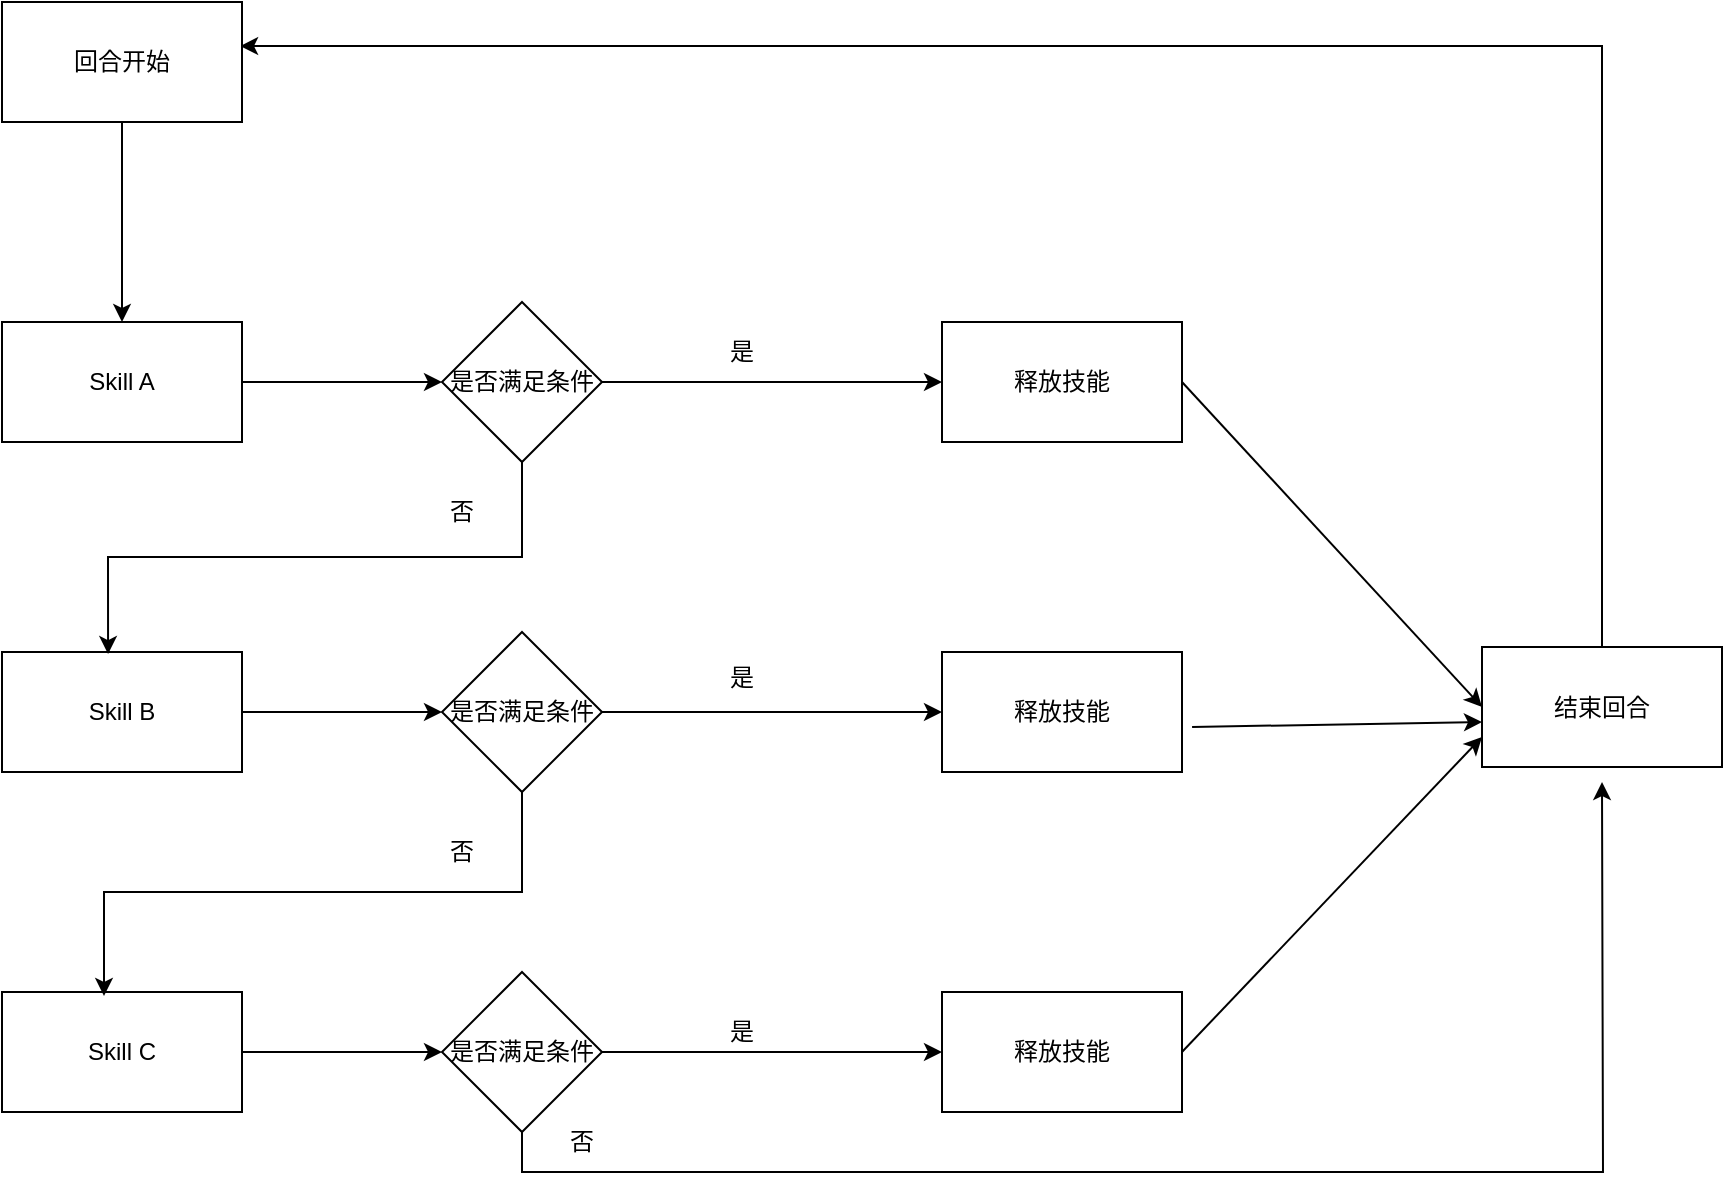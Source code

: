 <mxfile version="15.7.3" type="github" pages="2">
  <diagram id="HDeGJqnGRsr33dESraxP" name="Page-1">
    <mxGraphModel dx="1422" dy="794" grid="1" gridSize="10" guides="1" tooltips="1" connect="1" arrows="1" fold="1" page="1" pageScale="1" pageWidth="1169" pageHeight="1654" math="0" shadow="0">
      <root>
        <mxCell id="0" />
        <mxCell id="1" parent="0" />
        <mxCell id="1wso5RnG8KKqZ7zfT6vR-1" style="edgeStyle=orthogonalEdgeStyle;rounded=0;orthogonalLoop=1;jettySize=auto;html=1;exitX=1;exitY=0.5;exitDx=0;exitDy=0;entryX=0;entryY=0.5;entryDx=0;entryDy=0;" edge="1" parent="1" source="xBMI49Hp1zJtmZa3j3eM-1" target="xBMI49Hp1zJtmZa3j3eM-43">
          <mxGeometry relative="1" as="geometry" />
        </mxCell>
        <mxCell id="xBMI49Hp1zJtmZa3j3eM-1" value="Skill A" style="rounded=0;whiteSpace=wrap;html=1;" parent="1" vertex="1">
          <mxGeometry x="150" y="230" width="120" height="60" as="geometry" />
        </mxCell>
        <mxCell id="1wso5RnG8KKqZ7zfT6vR-3" style="edgeStyle=orthogonalEdgeStyle;rounded=0;orthogonalLoop=1;jettySize=auto;html=1;exitX=1;exitY=0.5;exitDx=0;exitDy=0;entryX=0;entryY=0.5;entryDx=0;entryDy=0;" edge="1" parent="1" source="xBMI49Hp1zJtmZa3j3eM-2" target="xBMI49Hp1zJtmZa3j3eM-46">
          <mxGeometry relative="1" as="geometry" />
        </mxCell>
        <mxCell id="xBMI49Hp1zJtmZa3j3eM-2" value="Skill B" style="rounded=0;whiteSpace=wrap;html=1;" parent="1" vertex="1">
          <mxGeometry x="150" y="395" width="120" height="60" as="geometry" />
        </mxCell>
        <mxCell id="1wso5RnG8KKqZ7zfT6vR-5" style="edgeStyle=orthogonalEdgeStyle;rounded=0;orthogonalLoop=1;jettySize=auto;html=1;exitX=1;exitY=0.5;exitDx=0;exitDy=0;" edge="1" parent="1" source="xBMI49Hp1zJtmZa3j3eM-3" target="xBMI49Hp1zJtmZa3j3eM-53">
          <mxGeometry relative="1" as="geometry" />
        </mxCell>
        <mxCell id="xBMI49Hp1zJtmZa3j3eM-3" value="Skill C" style="rounded=0;whiteSpace=wrap;html=1;" parent="1" vertex="1">
          <mxGeometry x="150" y="565" width="120" height="60" as="geometry" />
        </mxCell>
        <mxCell id="xBMI49Hp1zJtmZa3j3eM-20" value="释放技能" style="rounded=0;whiteSpace=wrap;html=1;" parent="1" vertex="1">
          <mxGeometry x="620" y="230" width="120" height="60" as="geometry" />
        </mxCell>
        <mxCell id="xBMI49Hp1zJtmZa3j3eM-26" value="释放技能" style="rounded=0;whiteSpace=wrap;html=1;" parent="1" vertex="1">
          <mxGeometry x="620" y="395" width="120" height="60" as="geometry" />
        </mxCell>
        <mxCell id="xBMI49Hp1zJtmZa3j3eM-29" value="释放技能" style="rounded=0;whiteSpace=wrap;html=1;" parent="1" vertex="1">
          <mxGeometry x="620" y="565" width="120" height="60" as="geometry" />
        </mxCell>
        <mxCell id="xBMI49Hp1zJtmZa3j3eM-39" style="edgeStyle=orthogonalEdgeStyle;rounded=0;orthogonalLoop=1;jettySize=auto;html=1;exitX=0.5;exitY=0;exitDx=0;exitDy=0;entryX=0.992;entryY=0.367;entryDx=0;entryDy=0;entryPerimeter=0;" parent="1" source="xBMI49Hp1zJtmZa3j3eM-30" target="xBMI49Hp1zJtmZa3j3eM-35" edge="1">
          <mxGeometry relative="1" as="geometry" />
        </mxCell>
        <mxCell id="xBMI49Hp1zJtmZa3j3eM-30" value="结束回合" style="rounded=0;whiteSpace=wrap;html=1;" parent="1" vertex="1">
          <mxGeometry x="890" y="392.5" width="120" height="60" as="geometry" />
        </mxCell>
        <mxCell id="xBMI49Hp1zJtmZa3j3eM-31" value="" style="endArrow=classic;html=1;rounded=0;entryX=0;entryY=0.5;entryDx=0;entryDy=0;" parent="1" target="xBMI49Hp1zJtmZa3j3eM-30" edge="1">
          <mxGeometry width="50" height="50" relative="1" as="geometry">
            <mxPoint x="740" y="260" as="sourcePoint" />
            <mxPoint x="790" y="210" as="targetPoint" />
          </mxGeometry>
        </mxCell>
        <mxCell id="xBMI49Hp1zJtmZa3j3eM-32" value="" style="endArrow=classic;html=1;rounded=0;exitX=1.042;exitY=0.625;exitDx=0;exitDy=0;exitPerimeter=0;" parent="1" source="xBMI49Hp1zJtmZa3j3eM-26" edge="1">
          <mxGeometry width="50" height="50" relative="1" as="geometry">
            <mxPoint x="720" y="320" as="sourcePoint" />
            <mxPoint x="890" y="430" as="targetPoint" />
          </mxGeometry>
        </mxCell>
        <mxCell id="xBMI49Hp1zJtmZa3j3eM-34" value="" style="endArrow=classic;html=1;rounded=0;exitX=1;exitY=0.5;exitDx=0;exitDy=0;entryX=0;entryY=0.75;entryDx=0;entryDy=0;" parent="1" source="xBMI49Hp1zJtmZa3j3eM-29" target="xBMI49Hp1zJtmZa3j3eM-30" edge="1">
          <mxGeometry width="50" height="50" relative="1" as="geometry">
            <mxPoint x="750" y="610" as="sourcePoint" />
            <mxPoint x="800" y="560" as="targetPoint" />
          </mxGeometry>
        </mxCell>
        <mxCell id="xBMI49Hp1zJtmZa3j3eM-36" style="edgeStyle=orthogonalEdgeStyle;rounded=0;orthogonalLoop=1;jettySize=auto;html=1;exitX=0.5;exitY=1;exitDx=0;exitDy=0;" parent="1" source="xBMI49Hp1zJtmZa3j3eM-35" target="xBMI49Hp1zJtmZa3j3eM-1" edge="1">
          <mxGeometry relative="1" as="geometry" />
        </mxCell>
        <mxCell id="xBMI49Hp1zJtmZa3j3eM-35" value="回合开始" style="rounded=0;whiteSpace=wrap;html=1;" parent="1" vertex="1">
          <mxGeometry x="150" y="70" width="120" height="60" as="geometry" />
        </mxCell>
        <mxCell id="xBMI49Hp1zJtmZa3j3eM-45" style="edgeStyle=orthogonalEdgeStyle;rounded=0;orthogonalLoop=1;jettySize=auto;html=1;exitX=0.5;exitY=1;exitDx=0;exitDy=0;entryX=0.442;entryY=0.017;entryDx=0;entryDy=0;entryPerimeter=0;" parent="1" source="xBMI49Hp1zJtmZa3j3eM-43" target="xBMI49Hp1zJtmZa3j3eM-2" edge="1">
          <mxGeometry relative="1" as="geometry" />
        </mxCell>
        <mxCell id="1wso5RnG8KKqZ7zfT6vR-2" style="edgeStyle=orthogonalEdgeStyle;rounded=0;orthogonalLoop=1;jettySize=auto;html=1;exitX=1;exitY=0.5;exitDx=0;exitDy=0;entryX=0;entryY=0.5;entryDx=0;entryDy=0;" edge="1" parent="1" source="xBMI49Hp1zJtmZa3j3eM-43" target="xBMI49Hp1zJtmZa3j3eM-20">
          <mxGeometry relative="1" as="geometry" />
        </mxCell>
        <mxCell id="xBMI49Hp1zJtmZa3j3eM-43" value="是否满足条件" style="rhombus;whiteSpace=wrap;html=1;" parent="1" vertex="1">
          <mxGeometry x="370" y="220" width="80" height="80" as="geometry" />
        </mxCell>
        <mxCell id="xBMI49Hp1zJtmZa3j3eM-52" style="edgeStyle=orthogonalEdgeStyle;rounded=0;orthogonalLoop=1;jettySize=auto;html=1;exitX=0.5;exitY=1;exitDx=0;exitDy=0;entryX=0.425;entryY=0.033;entryDx=0;entryDy=0;entryPerimeter=0;" parent="1" source="xBMI49Hp1zJtmZa3j3eM-46" target="xBMI49Hp1zJtmZa3j3eM-3" edge="1">
          <mxGeometry relative="1" as="geometry" />
        </mxCell>
        <mxCell id="1wso5RnG8KKqZ7zfT6vR-4" style="edgeStyle=orthogonalEdgeStyle;rounded=0;orthogonalLoop=1;jettySize=auto;html=1;exitX=1;exitY=0.5;exitDx=0;exitDy=0;" edge="1" parent="1" source="xBMI49Hp1zJtmZa3j3eM-46" target="xBMI49Hp1zJtmZa3j3eM-26">
          <mxGeometry relative="1" as="geometry" />
        </mxCell>
        <mxCell id="xBMI49Hp1zJtmZa3j3eM-46" value="是否满足条件" style="rhombus;whiteSpace=wrap;html=1;" parent="1" vertex="1">
          <mxGeometry x="370" y="385" width="80" height="80" as="geometry" />
        </mxCell>
        <mxCell id="xBMI49Hp1zJtmZa3j3eM-54" style="edgeStyle=orthogonalEdgeStyle;rounded=0;orthogonalLoop=1;jettySize=auto;html=1;exitX=0.5;exitY=1;exitDx=0;exitDy=0;" parent="1" source="xBMI49Hp1zJtmZa3j3eM-53" edge="1">
          <mxGeometry relative="1" as="geometry">
            <mxPoint x="950" y="460" as="targetPoint" />
          </mxGeometry>
        </mxCell>
        <mxCell id="1wso5RnG8KKqZ7zfT6vR-6" style="edgeStyle=orthogonalEdgeStyle;rounded=0;orthogonalLoop=1;jettySize=auto;html=1;exitX=1;exitY=0.5;exitDx=0;exitDy=0;entryX=0;entryY=0.5;entryDx=0;entryDy=0;" edge="1" parent="1" source="xBMI49Hp1zJtmZa3j3eM-53" target="xBMI49Hp1zJtmZa3j3eM-29">
          <mxGeometry relative="1" as="geometry" />
        </mxCell>
        <mxCell id="xBMI49Hp1zJtmZa3j3eM-53" value="是否满足条件" style="rhombus;whiteSpace=wrap;html=1;" parent="1" vertex="1">
          <mxGeometry x="370" y="555" width="80" height="80" as="geometry" />
        </mxCell>
        <mxCell id="1wso5RnG8KKqZ7zfT6vR-7" value="是" style="text;html=1;strokeColor=none;fillColor=none;align=center;verticalAlign=middle;whiteSpace=wrap;rounded=0;" vertex="1" parent="1">
          <mxGeometry x="490" y="230" width="60" height="30" as="geometry" />
        </mxCell>
        <mxCell id="1wso5RnG8KKqZ7zfT6vR-8" value="是" style="text;html=1;strokeColor=none;fillColor=none;align=center;verticalAlign=middle;whiteSpace=wrap;rounded=0;" vertex="1" parent="1">
          <mxGeometry x="490" y="392.5" width="60" height="30" as="geometry" />
        </mxCell>
        <mxCell id="1wso5RnG8KKqZ7zfT6vR-9" value="是" style="text;html=1;strokeColor=none;fillColor=none;align=center;verticalAlign=middle;whiteSpace=wrap;rounded=0;" vertex="1" parent="1">
          <mxGeometry x="490" y="570" width="60" height="30" as="geometry" />
        </mxCell>
        <mxCell id="1wso5RnG8KKqZ7zfT6vR-10" value="否" style="text;html=1;strokeColor=none;fillColor=none;align=center;verticalAlign=middle;whiteSpace=wrap;rounded=0;" vertex="1" parent="1">
          <mxGeometry x="350" y="310" width="60" height="30" as="geometry" />
        </mxCell>
        <mxCell id="1wso5RnG8KKqZ7zfT6vR-11" value="否" style="text;html=1;strokeColor=none;fillColor=none;align=center;verticalAlign=middle;whiteSpace=wrap;rounded=0;" vertex="1" parent="1">
          <mxGeometry x="350" y="480" width="60" height="30" as="geometry" />
        </mxCell>
        <mxCell id="1wso5RnG8KKqZ7zfT6vR-12" value="否" style="text;html=1;strokeColor=none;fillColor=none;align=center;verticalAlign=middle;whiteSpace=wrap;rounded=0;" vertex="1" parent="1">
          <mxGeometry x="410" y="625" width="60" height="30" as="geometry" />
        </mxCell>
      </root>
    </mxGraphModel>
  </diagram>
  <diagram id="F4y98RICEiCovjDH9MDQ" name="Page-2">
    <mxGraphModel dx="1422" dy="794" grid="1" gridSize="10" guides="1" tooltips="1" connect="1" arrows="1" fold="1" page="1" pageScale="1" pageWidth="1169" pageHeight="1654" math="0" shadow="0">
      <root>
        <mxCell id="HsPsqx8qEXipvOm-X_b8-0" />
        <mxCell id="HsPsqx8qEXipvOm-X_b8-1" parent="HsPsqx8qEXipvOm-X_b8-0" />
        <mxCell id="HsPsqx8qEXipvOm-X_b8-4" style="edgeStyle=orthogonalEdgeStyle;rounded=0;orthogonalLoop=1;jettySize=auto;html=1;exitX=1;exitY=0.5;exitDx=0;exitDy=0;entryX=0;entryY=0.5;entryDx=0;entryDy=0;" edge="1" parent="HsPsqx8qEXipvOm-X_b8-1" source="HsPsqx8qEXipvOm-X_b8-2" target="HsPsqx8qEXipvOm-X_b8-3">
          <mxGeometry relative="1" as="geometry" />
        </mxCell>
        <mxCell id="HsPsqx8qEXipvOm-X_b8-2" value="A" style="rounded=0;whiteSpace=wrap;html=1;" vertex="1" parent="HsPsqx8qEXipvOm-X_b8-1">
          <mxGeometry x="110" y="110" width="120" height="60" as="geometry" />
        </mxCell>
        <mxCell id="HsPsqx8qEXipvOm-X_b8-8" style="edgeStyle=orthogonalEdgeStyle;rounded=0;orthogonalLoop=1;jettySize=auto;html=1;exitX=1;exitY=0.5;exitDx=0;exitDy=0;entryX=0;entryY=0.5;entryDx=0;entryDy=0;" edge="1" parent="HsPsqx8qEXipvOm-X_b8-1" source="HsPsqx8qEXipvOm-X_b8-3" target="HsPsqx8qEXipvOm-X_b8-7">
          <mxGeometry relative="1" as="geometry" />
        </mxCell>
        <mxCell id="HsPsqx8qEXipvOm-X_b8-10" style="edgeStyle=orthogonalEdgeStyle;rounded=0;orthogonalLoop=1;jettySize=auto;html=1;exitX=1;exitY=0.5;exitDx=0;exitDy=0;entryX=0;entryY=0.75;entryDx=0;entryDy=0;" edge="1" parent="HsPsqx8qEXipvOm-X_b8-1" source="HsPsqx8qEXipvOm-X_b8-3" target="HsPsqx8qEXipvOm-X_b8-9">
          <mxGeometry relative="1" as="geometry" />
        </mxCell>
        <mxCell id="HsPsqx8qEXipvOm-X_b8-3" value="B" style="rounded=0;whiteSpace=wrap;html=1;" vertex="1" parent="HsPsqx8qEXipvOm-X_b8-1">
          <mxGeometry x="440" y="110" width="120" height="60" as="geometry" />
        </mxCell>
        <mxCell id="HsPsqx8qEXipvOm-X_b8-5" value="触发条件" style="text;html=1;strokeColor=none;fillColor=none;align=center;verticalAlign=middle;whiteSpace=wrap;rounded=0;" vertex="1" parent="HsPsqx8qEXipvOm-X_b8-1">
          <mxGeometry x="310" y="100" width="60" height="30" as="geometry" />
        </mxCell>
        <mxCell id="HsPsqx8qEXipvOm-X_b8-6" value="移动方式：&lt;br&gt;1.寻路&lt;br&gt;2.直接到达&lt;br&gt;" style="text;html=1;strokeColor=none;fillColor=none;align=center;verticalAlign=middle;whiteSpace=wrap;rounded=0;" vertex="1" parent="HsPsqx8qEXipvOm-X_b8-1">
          <mxGeometry x="290" y="150" width="110" height="60" as="geometry" />
        </mxCell>
        <mxCell id="wxtfekBiKb-KUKe23I6s-0" style="edgeStyle=orthogonalEdgeStyle;rounded=0;orthogonalLoop=1;jettySize=auto;html=1;exitX=1;exitY=0.5;exitDx=0;exitDy=0;" edge="1" parent="HsPsqx8qEXipvOm-X_b8-1" source="HsPsqx8qEXipvOm-X_b8-7">
          <mxGeometry relative="1" as="geometry">
            <mxPoint x="930" y="80" as="targetPoint" />
          </mxGeometry>
        </mxCell>
        <mxCell id="HsPsqx8qEXipvOm-X_b8-7" value="技能释放" style="rounded=0;whiteSpace=wrap;html=1;" vertex="1" parent="HsPsqx8qEXipvOm-X_b8-1">
          <mxGeometry x="710" y="50" width="120" height="60" as="geometry" />
        </mxCell>
        <mxCell id="HsPsqx8qEXipvOm-X_b8-9" value="直接消失" style="rounded=0;whiteSpace=wrap;html=1;" vertex="1" parent="HsPsqx8qEXipvOm-X_b8-1">
          <mxGeometry x="710" y="170" width="120" height="60" as="geometry" />
        </mxCell>
        <mxCell id="wxtfekBiKb-KUKe23I6s-1" value="站桩AI逻辑" style="rounded=0;whiteSpace=wrap;html=1;" vertex="1" parent="HsPsqx8qEXipvOm-X_b8-1">
          <mxGeometry x="930" y="50" width="120" height="60" as="geometry" />
        </mxCell>
        <mxCell id="wxtfekBiKb-KUKe23I6s-3" style="edgeStyle=orthogonalEdgeStyle;rounded=0;orthogonalLoop=1;jettySize=auto;html=1;exitX=1;exitY=0.5;exitDx=0;exitDy=0;" edge="1" parent="HsPsqx8qEXipvOm-X_b8-1" source="wxtfekBiKb-KUKe23I6s-2">
          <mxGeometry relative="1" as="geometry">
            <mxPoint x="450" y="360" as="targetPoint" />
          </mxGeometry>
        </mxCell>
        <mxCell id="wxtfekBiKb-KUKe23I6s-2" value="B" style="rounded=0;whiteSpace=wrap;html=1;" vertex="1" parent="HsPsqx8qEXipvOm-X_b8-1">
          <mxGeometry x="120" y="330" width="120" height="60" as="geometry" />
        </mxCell>
        <mxCell id="wxtfekBiKb-KUKe23I6s-4" value="C" style="rounded=0;whiteSpace=wrap;html=1;" vertex="1" parent="HsPsqx8qEXipvOm-X_b8-1">
          <mxGeometry x="450" y="330" width="120" height="60" as="geometry" />
        </mxCell>
        <mxCell id="wxtfekBiKb-KUKe23I6s-17" style="edgeStyle=orthogonalEdgeStyle;rounded=0;orthogonalLoop=1;jettySize=auto;html=1;exitX=1;exitY=0.5;exitDx=0;exitDy=0;entryX=0;entryY=0.5;entryDx=0;entryDy=0;" edge="1" parent="HsPsqx8qEXipvOm-X_b8-1" target="wxtfekBiKb-KUKe23I6s-20">
          <mxGeometry relative="1" as="geometry">
            <mxPoint x="570" y="360" as="sourcePoint" />
          </mxGeometry>
        </mxCell>
        <mxCell id="wxtfekBiKb-KUKe23I6s-18" style="edgeStyle=orthogonalEdgeStyle;rounded=0;orthogonalLoop=1;jettySize=auto;html=1;exitX=1;exitY=0.5;exitDx=0;exitDy=0;entryX=0;entryY=0.75;entryDx=0;entryDy=0;" edge="1" parent="HsPsqx8qEXipvOm-X_b8-1" target="wxtfekBiKb-KUKe23I6s-21">
          <mxGeometry relative="1" as="geometry">
            <mxPoint x="570" y="360" as="sourcePoint" />
          </mxGeometry>
        </mxCell>
        <mxCell id="wxtfekBiKb-KUKe23I6s-19" style="edgeStyle=orthogonalEdgeStyle;rounded=0;orthogonalLoop=1;jettySize=auto;html=1;exitX=1;exitY=0.5;exitDx=0;exitDy=0;" edge="1" parent="HsPsqx8qEXipvOm-X_b8-1" source="wxtfekBiKb-KUKe23I6s-20">
          <mxGeometry relative="1" as="geometry">
            <mxPoint x="940" y="300" as="targetPoint" />
          </mxGeometry>
        </mxCell>
        <mxCell id="wxtfekBiKb-KUKe23I6s-20" value="技能释放" style="rounded=0;whiteSpace=wrap;html=1;" vertex="1" parent="HsPsqx8qEXipvOm-X_b8-1">
          <mxGeometry x="720" y="270" width="120" height="60" as="geometry" />
        </mxCell>
        <mxCell id="wxtfekBiKb-KUKe23I6s-21" value="直接消失" style="rounded=0;whiteSpace=wrap;html=1;" vertex="1" parent="HsPsqx8qEXipvOm-X_b8-1">
          <mxGeometry x="720" y="390" width="120" height="60" as="geometry" />
        </mxCell>
        <mxCell id="wxtfekBiKb-KUKe23I6s-22" value="站桩AI逻辑" style="rounded=0;whiteSpace=wrap;html=1;" vertex="1" parent="HsPsqx8qEXipvOm-X_b8-1">
          <mxGeometry x="940" y="270" width="120" height="60" as="geometry" />
        </mxCell>
        <mxCell id="wxtfekBiKb-KUKe23I6s-23" value="触发条件" style="text;html=1;strokeColor=none;fillColor=none;align=center;verticalAlign=middle;whiteSpace=wrap;rounded=0;" vertex="1" parent="HsPsqx8qEXipvOm-X_b8-1">
          <mxGeometry x="315" y="320" width="60" height="30" as="geometry" />
        </mxCell>
        <mxCell id="wxtfekBiKb-KUKe23I6s-24" value="移动方式：&lt;br&gt;1.寻路&lt;br&gt;2.直接到达&lt;br&gt;" style="text;html=1;strokeColor=none;fillColor=none;align=center;verticalAlign=middle;whiteSpace=wrap;rounded=0;" vertex="1" parent="HsPsqx8qEXipvOm-X_b8-1">
          <mxGeometry x="290" y="370" width="110" height="60" as="geometry" />
        </mxCell>
        <mxCell id="wxtfekBiKb-KUKe23I6s-27" style="edgeStyle=orthogonalEdgeStyle;rounded=0;orthogonalLoop=1;jettySize=auto;html=1;exitX=1;exitY=0.5;exitDx=0;exitDy=0;" edge="1" parent="HsPsqx8qEXipvOm-X_b8-1" source="wxtfekBiKb-KUKe23I6s-25" target="wxtfekBiKb-KUKe23I6s-26">
          <mxGeometry relative="1" as="geometry" />
        </mxCell>
        <mxCell id="wxtfekBiKb-KUKe23I6s-25" value="C" style="rounded=0;whiteSpace=wrap;html=1;" vertex="1" parent="HsPsqx8qEXipvOm-X_b8-1">
          <mxGeometry x="120" y="510" width="120" height="60" as="geometry" />
        </mxCell>
        <mxCell id="wxtfekBiKb-KUKe23I6s-26" value="D" style="rounded=0;whiteSpace=wrap;html=1;" vertex="1" parent="HsPsqx8qEXipvOm-X_b8-1">
          <mxGeometry x="450" y="510" width="120" height="60" as="geometry" />
        </mxCell>
        <mxCell id="wxtfekBiKb-KUKe23I6s-28" value="触发条件" style="text;html=1;strokeColor=none;fillColor=none;align=center;verticalAlign=middle;whiteSpace=wrap;rounded=0;" vertex="1" parent="HsPsqx8qEXipvOm-X_b8-1">
          <mxGeometry x="315" y="500" width="60" height="30" as="geometry" />
        </mxCell>
        <mxCell id="wxtfekBiKb-KUKe23I6s-29" value="移动方式：&lt;br&gt;1.寻路&lt;br&gt;2.直接到达&lt;br&gt;" style="text;html=1;strokeColor=none;fillColor=none;align=center;verticalAlign=middle;whiteSpace=wrap;rounded=0;" vertex="1" parent="HsPsqx8qEXipvOm-X_b8-1">
          <mxGeometry x="290" y="550" width="110" height="60" as="geometry" />
        </mxCell>
      </root>
    </mxGraphModel>
  </diagram>
</mxfile>
